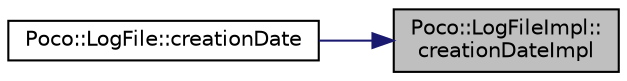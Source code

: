 digraph "Poco::LogFileImpl::creationDateImpl"
{
 // LATEX_PDF_SIZE
  edge [fontname="Helvetica",fontsize="10",labelfontname="Helvetica",labelfontsize="10"];
  node [fontname="Helvetica",fontsize="10",shape=record];
  rankdir="RL";
  Node1 [label="Poco::LogFileImpl::\lcreationDateImpl",height=0.2,width=0.4,color="black", fillcolor="grey75", style="filled", fontcolor="black",tooltip=" "];
  Node1 -> Node2 [dir="back",color="midnightblue",fontsize="10",style="solid",fontname="Helvetica"];
  Node2 [label="Poco::LogFile::creationDate",height=0.2,width=0.4,color="black", fillcolor="white", style="filled",URL="$classPoco_1_1LogFile.html#a9c605fadf752689a84cb006502878744",tooltip="Returns the current size in bytes of the log file."];
}
